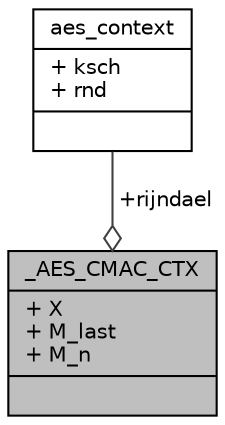 digraph "_AES_CMAC_CTX"
{
  edge [fontname="Helvetica",fontsize="10",labelfontname="Helvetica",labelfontsize="10"];
  node [fontname="Helvetica",fontsize="10",shape=record];
  Node1 [label="{_AES_CMAC_CTX\n|+ X\l+ M_last\l+ M_n\l|}",height=0.2,width=0.4,color="black", fillcolor="grey75", style="filled", fontcolor="black"];
  Node2 -> Node1 [color="grey25",fontsize="10",style="solid",label=" +rijndael" ,arrowhead="odiamond",fontname="Helvetica"];
  Node2 [label="{aes_context\n|+ ksch\l+ rnd\l|}",height=0.2,width=0.4,color="black", fillcolor="white", style="filled",URL="$structaes__context.html"];
}
